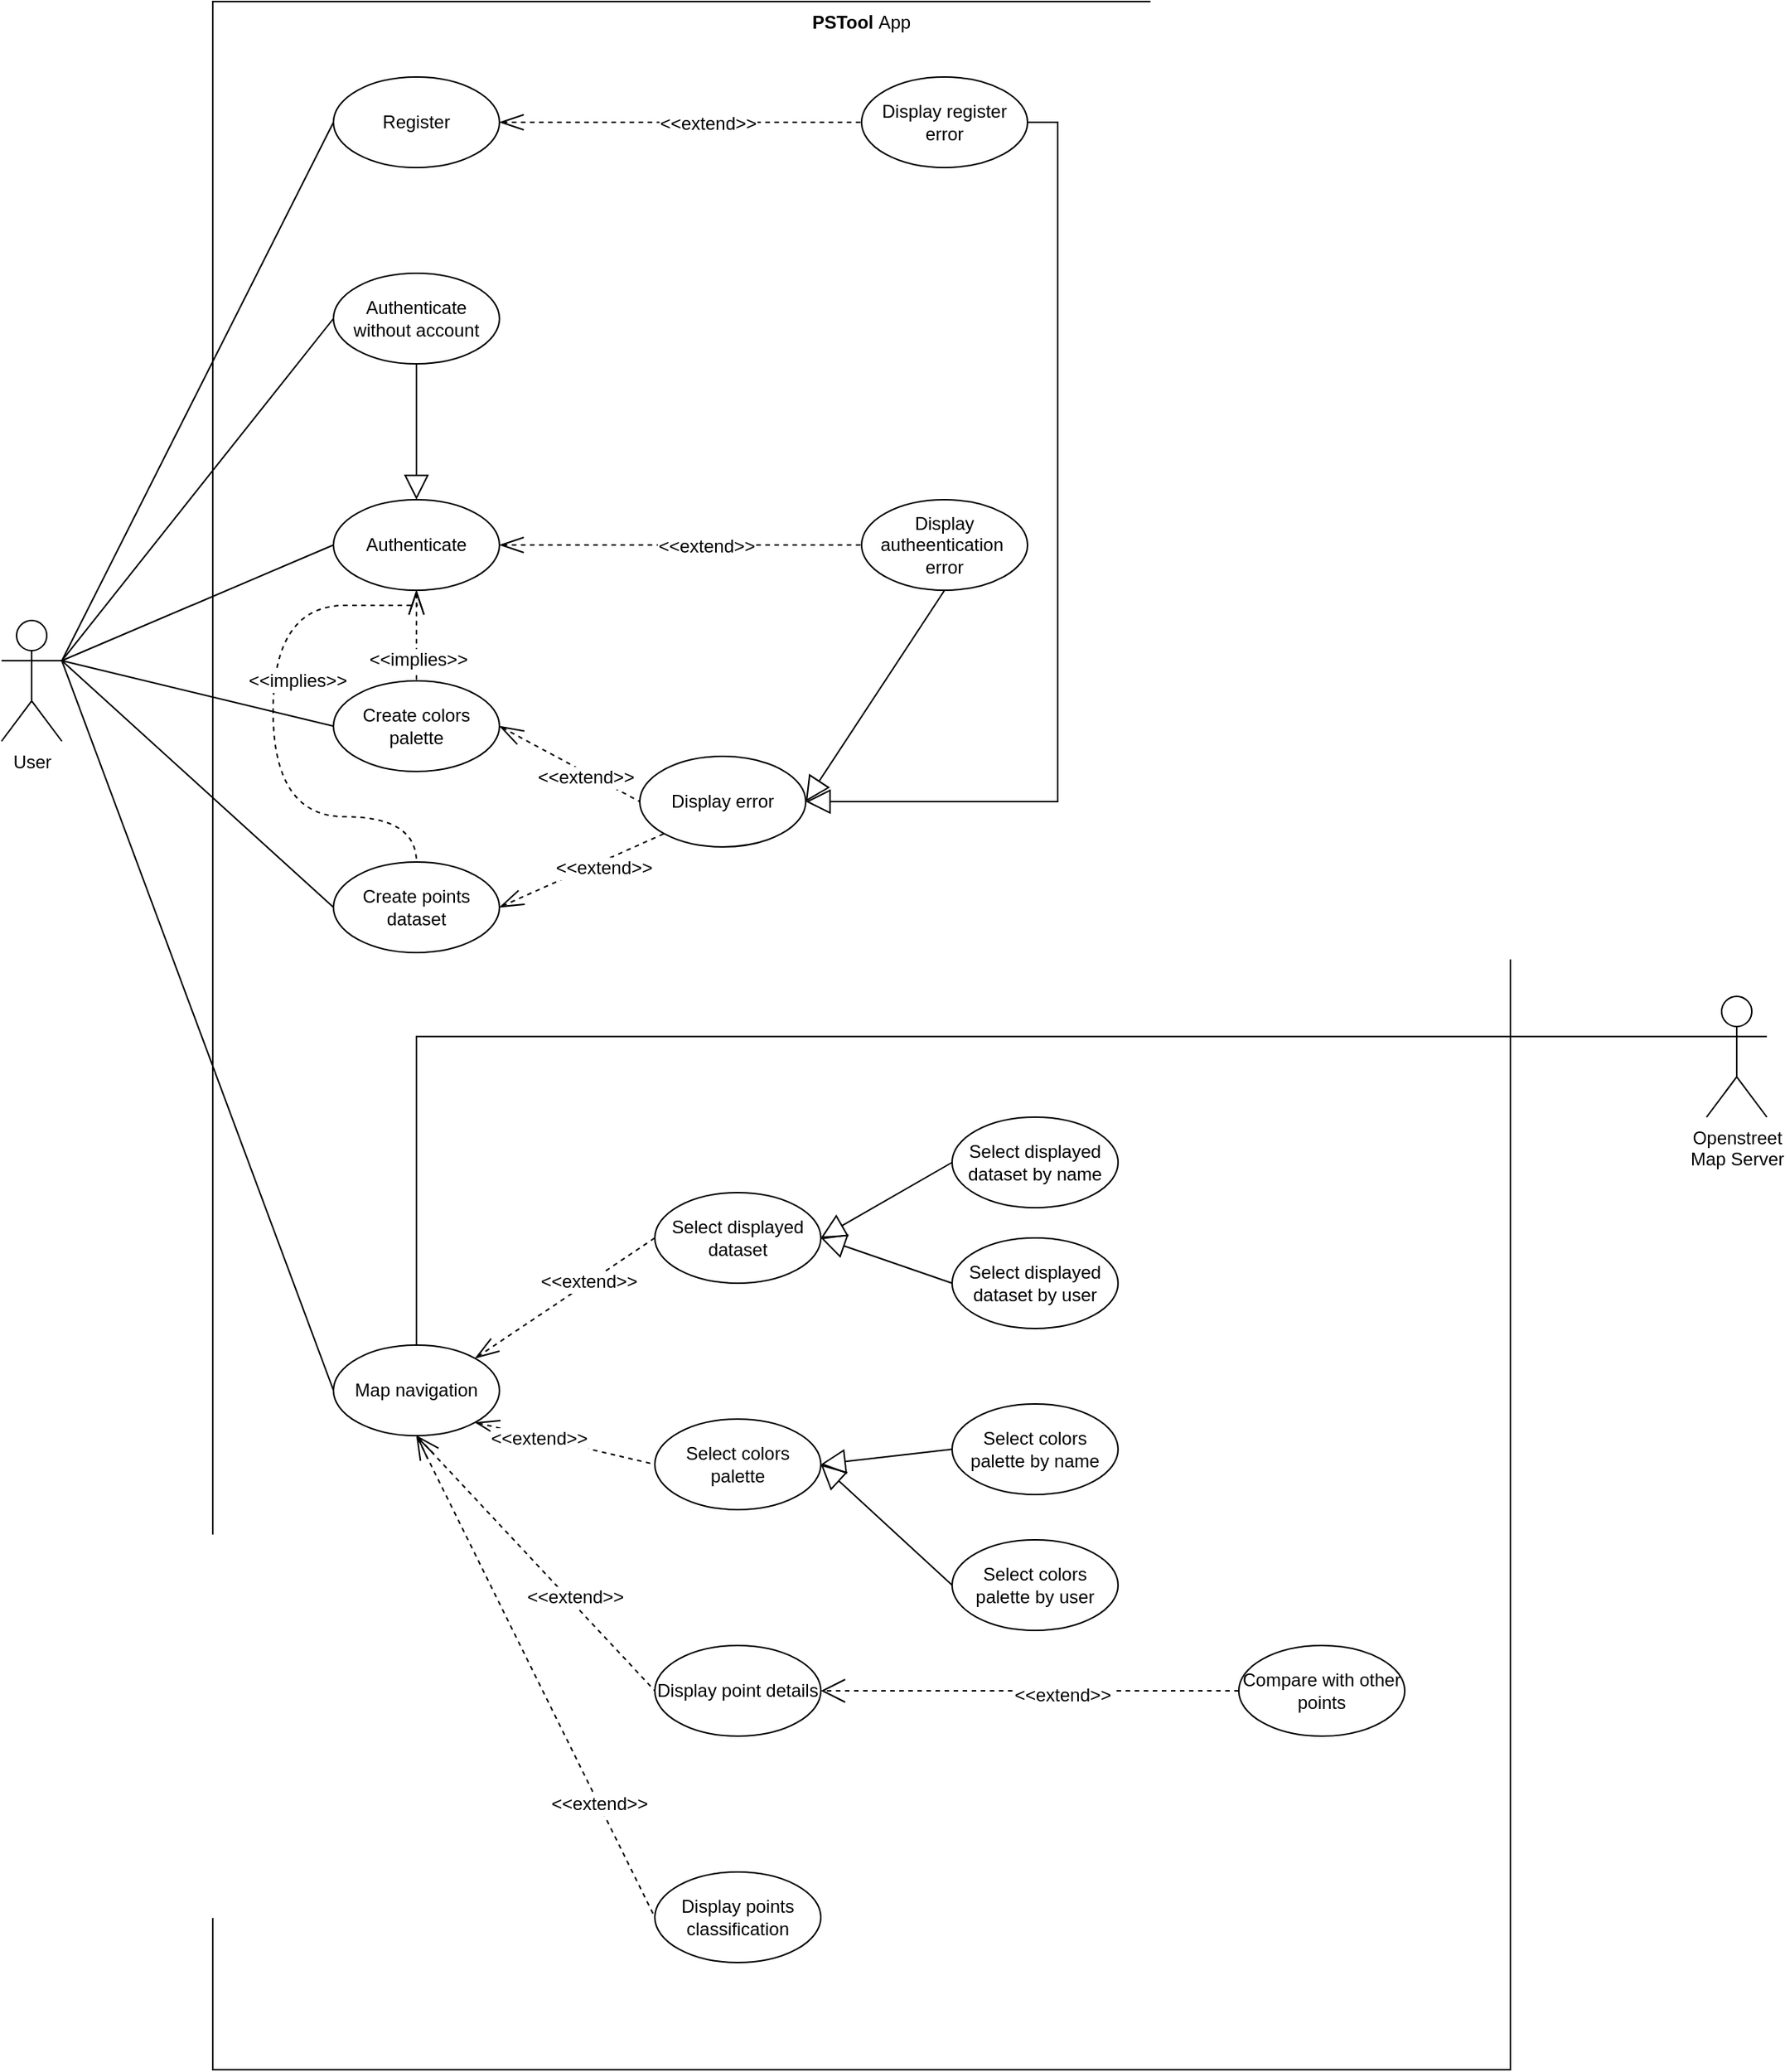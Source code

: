 <mxfile version="12.4.9" type="device"><diagram id="uk7FiBM70q5eBbs0g5Cf" name="Page-1"><mxGraphModel dx="1024" dy="1696" grid="1" gridSize="10" guides="1" tooltips="1" connect="1" arrows="1" fold="1" page="1" pageScale="1" pageWidth="827" pageHeight="1169" math="0" shadow="0"><root><mxCell id="0"/><mxCell id="1" parent="0"/><mxCell id="gFA6WQ6Zc0rNQoxwq_3O-4" value="&lt;b&gt;PSTool &lt;/b&gt;App" style="rounded=0;whiteSpace=wrap;html=1;labelBackgroundColor=none;verticalAlign=top;" vertex="1" parent="1"><mxGeometry x="180" y="-170" width="860" height="1370" as="geometry"/></mxCell><mxCell id="gFA6WQ6Zc0rNQoxwq_3O-34" style="rounded=0;orthogonalLoop=1;jettySize=auto;html=1;exitX=1;exitY=0.333;exitDx=0;exitDy=0;exitPerimeter=0;entryX=0;entryY=0.5;entryDx=0;entryDy=0;endArrow=none;endFill=0;" edge="1" parent="1" source="gFA6WQ6Zc0rNQoxwq_3O-1" target="gFA6WQ6Zc0rNQoxwq_3O-5"><mxGeometry relative="1" as="geometry"/></mxCell><mxCell id="gFA6WQ6Zc0rNQoxwq_3O-35" style="edgeStyle=none;rounded=0;orthogonalLoop=1;jettySize=auto;html=1;exitX=1;exitY=0.333;exitDx=0;exitDy=0;exitPerimeter=0;entryX=0;entryY=0.5;entryDx=0;entryDy=0;endArrow=none;endFill=0;" edge="1" parent="1" source="gFA6WQ6Zc0rNQoxwq_3O-1" target="gFA6WQ6Zc0rNQoxwq_3O-7"><mxGeometry relative="1" as="geometry"/></mxCell><mxCell id="gFA6WQ6Zc0rNQoxwq_3O-1" value="User" style="shape=umlActor;verticalLabelPosition=bottom;labelBackgroundColor=#ffffff;verticalAlign=top;html=1;outlineConnect=0;" vertex="1" parent="1"><mxGeometry x="40" y="240" width="40" height="80" as="geometry"/></mxCell><mxCell id="gFA6WQ6Zc0rNQoxwq_3O-48" style="edgeStyle=none;rounded=0;orthogonalLoop=1;jettySize=auto;html=1;exitX=1;exitY=0.5;exitDx=0;exitDy=0;entryX=0;entryY=0.5;entryDx=0;entryDy=0;dashed=1;startArrow=openThin;startFill=0;startSize=14;endArrow=none;endFill=0;endSize=14;" edge="1" parent="1" source="gFA6WQ6Zc0rNQoxwq_3O-5" target="gFA6WQ6Zc0rNQoxwq_3O-6"><mxGeometry relative="1" as="geometry"/></mxCell><mxCell id="gFA6WQ6Zc0rNQoxwq_3O-49" value="&amp;lt;&amp;lt;extend&amp;gt;&amp;gt;" style="text;html=1;align=center;verticalAlign=middle;resizable=0;points=[];labelBackgroundColor=#ffffff;" vertex="1" connectable="0" parent="gFA6WQ6Zc0rNQoxwq_3O-48"><mxGeometry x="0.15" y="-1" relative="1" as="geometry"><mxPoint as="offset"/></mxGeometry></mxCell><mxCell id="gFA6WQ6Zc0rNQoxwq_3O-5" value="Register" style="ellipse;whiteSpace=wrap;html=1;labelBackgroundColor=none;" vertex="1" parent="1"><mxGeometry x="260" y="-120" width="110" height="60" as="geometry"/></mxCell><mxCell id="gFA6WQ6Zc0rNQoxwq_3O-68" style="edgeStyle=orthogonalEdgeStyle;rounded=0;orthogonalLoop=1;jettySize=auto;html=1;exitX=1;exitY=0.5;exitDx=0;exitDy=0;entryX=1;entryY=0.5;entryDx=0;entryDy=0;startArrow=none;startFill=0;startSize=14;endArrow=block;endFill=0;endSize=14;" edge="1" parent="1" source="gFA6WQ6Zc0rNQoxwq_3O-6" target="gFA6WQ6Zc0rNQoxwq_3O-17"><mxGeometry relative="1" as="geometry"/></mxCell><mxCell id="gFA6WQ6Zc0rNQoxwq_3O-6" value="Display register error" style="ellipse;whiteSpace=wrap;html=1;labelBackgroundColor=none;" vertex="1" parent="1"><mxGeometry x="610" y="-120" width="110" height="60" as="geometry"/></mxCell><mxCell id="gFA6WQ6Zc0rNQoxwq_3O-47" style="edgeStyle=none;rounded=0;orthogonalLoop=1;jettySize=auto;html=1;exitX=1;exitY=0.5;exitDx=0;exitDy=0;entryX=0;entryY=0.5;entryDx=0;entryDy=0;dashed=1;startArrow=openThin;startFill=0;startSize=14;endArrow=none;endFill=0;endSize=14;" edge="1" parent="1" source="gFA6WQ6Zc0rNQoxwq_3O-7" target="gFA6WQ6Zc0rNQoxwq_3O-16"><mxGeometry relative="1" as="geometry"/></mxCell><mxCell id="gFA6WQ6Zc0rNQoxwq_3O-50" value="&amp;lt;&amp;lt;extend&amp;gt;&amp;gt;" style="text;html=1;align=center;verticalAlign=middle;resizable=0;points=[];labelBackgroundColor=#ffffff;" vertex="1" connectable="0" parent="gFA6WQ6Zc0rNQoxwq_3O-47"><mxGeometry x="0.142" y="-1" relative="1" as="geometry"><mxPoint as="offset"/></mxGeometry></mxCell><mxCell id="gFA6WQ6Zc0rNQoxwq_3O-60" style="edgeStyle=none;rounded=0;orthogonalLoop=1;jettySize=auto;html=1;exitX=0.5;exitY=1;exitDx=0;exitDy=0;entryX=0.5;entryY=0;entryDx=0;entryDy=0;dashed=1;startArrow=openThin;startFill=0;startSize=14;endArrow=none;endFill=0;endSize=14;" edge="1" parent="1" source="gFA6WQ6Zc0rNQoxwq_3O-7" target="gFA6WQ6Zc0rNQoxwq_3O-22"><mxGeometry relative="1" as="geometry"/></mxCell><mxCell id="gFA6WQ6Zc0rNQoxwq_3O-61" value="&amp;lt;&amp;lt;implies&amp;gt;&amp;gt;" style="text;html=1;align=center;verticalAlign=middle;resizable=0;points=[];labelBackgroundColor=#ffffff;" vertex="1" connectable="0" parent="gFA6WQ6Zc0rNQoxwq_3O-60"><mxGeometry x="0.524" y="1" relative="1" as="geometry"><mxPoint as="offset"/></mxGeometry></mxCell><mxCell id="gFA6WQ6Zc0rNQoxwq_3O-7" value="Authenticate" style="ellipse;whiteSpace=wrap;html=1;labelBackgroundColor=none;" vertex="1" parent="1"><mxGeometry x="260" y="160" width="110" height="60" as="geometry"/></mxCell><mxCell id="gFA6WQ6Zc0rNQoxwq_3O-39" style="edgeStyle=none;rounded=0;orthogonalLoop=1;jettySize=auto;html=1;exitX=0;exitY=0.5;exitDx=0;exitDy=0;entryX=1;entryY=0.333;entryDx=0;entryDy=0;entryPerimeter=0;endArrow=none;endFill=0;" edge="1" parent="1" source="gFA6WQ6Zc0rNQoxwq_3O-8" target="gFA6WQ6Zc0rNQoxwq_3O-1"><mxGeometry relative="1" as="geometry"/></mxCell><mxCell id="gFA6WQ6Zc0rNQoxwq_3O-66" style="edgeStyle=orthogonalEdgeStyle;curved=1;rounded=0;orthogonalLoop=1;jettySize=auto;html=1;exitX=0.5;exitY=1;exitDx=0;exitDy=0;entryX=0.5;entryY=0;entryDx=0;entryDy=0;startArrow=none;startFill=0;startSize=14;endArrow=block;endFill=0;endSize=14;" edge="1" parent="1" source="gFA6WQ6Zc0rNQoxwq_3O-8" target="gFA6WQ6Zc0rNQoxwq_3O-7"><mxGeometry relative="1" as="geometry"/></mxCell><mxCell id="gFA6WQ6Zc0rNQoxwq_3O-8" value="Authenticate without account" style="ellipse;whiteSpace=wrap;html=1;labelBackgroundColor=none;" vertex="1" parent="1"><mxGeometry x="260" y="10" width="110" height="60" as="geometry"/></mxCell><mxCell id="gFA6WQ6Zc0rNQoxwq_3O-75" style="edgeStyle=orthogonalEdgeStyle;rounded=0;orthogonalLoop=1;jettySize=auto;html=1;exitX=0;exitY=0.333;exitDx=0;exitDy=0;exitPerimeter=0;entryX=0.5;entryY=0;entryDx=0;entryDy=0;startArrow=none;startFill=0;startSize=14;endArrow=none;endFill=0;endSize=14;" edge="1" parent="1" source="gFA6WQ6Zc0rNQoxwq_3O-13" target="gFA6WQ6Zc0rNQoxwq_3O-18"><mxGeometry relative="1" as="geometry"/></mxCell><mxCell id="gFA6WQ6Zc0rNQoxwq_3O-13" value="&lt;div&gt;Openstreet&lt;/div&gt;&lt;div&gt;Map Server&lt;br&gt;&lt;/div&gt;" style="shape=umlActor;verticalLabelPosition=bottom;labelBackgroundColor=#ffffff;verticalAlign=top;html=1;outlineConnect=0;" vertex="1" parent="1"><mxGeometry x="1170" y="489" width="40" height="80" as="geometry"/></mxCell><mxCell id="gFA6WQ6Zc0rNQoxwq_3O-67" style="rounded=0;orthogonalLoop=1;jettySize=auto;html=1;exitX=0.5;exitY=1;exitDx=0;exitDy=0;entryX=1;entryY=0.5;entryDx=0;entryDy=0;startArrow=none;startFill=0;startSize=14;endArrow=block;endFill=0;endSize=14;" edge="1" parent="1" source="gFA6WQ6Zc0rNQoxwq_3O-16" target="gFA6WQ6Zc0rNQoxwq_3O-17"><mxGeometry relative="1" as="geometry"/></mxCell><mxCell id="gFA6WQ6Zc0rNQoxwq_3O-16" value="Display autheentication&amp;nbsp; error" style="ellipse;whiteSpace=wrap;html=1;labelBackgroundColor=none;" vertex="1" parent="1"><mxGeometry x="610" y="160" width="110" height="60" as="geometry"/></mxCell><mxCell id="gFA6WQ6Zc0rNQoxwq_3O-17" value="Display error" style="ellipse;whiteSpace=wrap;html=1;labelBackgroundColor=none;" vertex="1" parent="1"><mxGeometry x="463" y="330" width="110" height="60" as="geometry"/></mxCell><mxCell id="gFA6WQ6Zc0rNQoxwq_3O-40" style="edgeStyle=none;rounded=0;orthogonalLoop=1;jettySize=auto;html=1;exitX=0;exitY=0.5;exitDx=0;exitDy=0;entryX=1;entryY=0.333;entryDx=0;entryDy=0;entryPerimeter=0;endArrow=none;endFill=0;" edge="1" parent="1" source="gFA6WQ6Zc0rNQoxwq_3O-18" target="gFA6WQ6Zc0rNQoxwq_3O-1"><mxGeometry relative="1" as="geometry"/></mxCell><mxCell id="gFA6WQ6Zc0rNQoxwq_3O-51" style="edgeStyle=none;rounded=0;orthogonalLoop=1;jettySize=auto;html=1;exitX=1;exitY=0;exitDx=0;exitDy=0;entryX=0;entryY=0.5;entryDx=0;entryDy=0;dashed=1;startArrow=openThin;startFill=0;startSize=14;endArrow=none;endFill=0;endSize=14;" edge="1" parent="1" source="gFA6WQ6Zc0rNQoxwq_3O-18" target="gFA6WQ6Zc0rNQoxwq_3O-19"><mxGeometry relative="1" as="geometry"/></mxCell><mxCell id="gFA6WQ6Zc0rNQoxwq_3O-52" value="&amp;lt;&amp;lt;extend&amp;gt;&amp;gt;" style="text;html=1;align=center;verticalAlign=middle;resizable=0;points=[];labelBackgroundColor=#ffffff;" vertex="1" connectable="0" parent="gFA6WQ6Zc0rNQoxwq_3O-51"><mxGeometry x="0.267" y="1" relative="1" as="geometry"><mxPoint as="offset"/></mxGeometry></mxCell><mxCell id="gFA6WQ6Zc0rNQoxwq_3O-53" style="edgeStyle=none;rounded=0;orthogonalLoop=1;jettySize=auto;html=1;exitX=1;exitY=1;exitDx=0;exitDy=0;entryX=0;entryY=0.5;entryDx=0;entryDy=0;dashed=1;startArrow=openThin;startFill=0;startSize=14;endArrow=none;endFill=0;endSize=14;" edge="1" parent="1" source="gFA6WQ6Zc0rNQoxwq_3O-18" target="gFA6WQ6Zc0rNQoxwq_3O-20"><mxGeometry relative="1" as="geometry"/></mxCell><mxCell id="gFA6WQ6Zc0rNQoxwq_3O-54" value="&amp;lt;&amp;lt;extend&amp;gt;&amp;gt;" style="text;html=1;align=center;verticalAlign=middle;resizable=0;points=[];labelBackgroundColor=#ffffff;" vertex="1" connectable="0" parent="gFA6WQ6Zc0rNQoxwq_3O-53"><mxGeometry x="-0.286" y="-1" relative="1" as="geometry"><mxPoint as="offset"/></mxGeometry></mxCell><mxCell id="gFA6WQ6Zc0rNQoxwq_3O-55" style="edgeStyle=none;rounded=0;orthogonalLoop=1;jettySize=auto;html=1;exitX=0.5;exitY=1;exitDx=0;exitDy=0;entryX=0;entryY=0.5;entryDx=0;entryDy=0;dashed=1;startArrow=openThin;startFill=0;startSize=14;endArrow=none;endFill=0;endSize=14;" edge="1" parent="1" source="gFA6WQ6Zc0rNQoxwq_3O-18" target="gFA6WQ6Zc0rNQoxwq_3O-24"><mxGeometry relative="1" as="geometry"/></mxCell><mxCell id="gFA6WQ6Zc0rNQoxwq_3O-56" value="&amp;lt;&amp;lt;extend&amp;gt;&amp;gt;" style="text;html=1;align=center;verticalAlign=middle;resizable=0;points=[];labelBackgroundColor=#ffffff;" vertex="1" connectable="0" parent="gFA6WQ6Zc0rNQoxwq_3O-55"><mxGeometry x="0.282" y="3" relative="1" as="geometry"><mxPoint x="1" as="offset"/></mxGeometry></mxCell><mxCell id="gFA6WQ6Zc0rNQoxwq_3O-57" style="edgeStyle=none;rounded=0;orthogonalLoop=1;jettySize=auto;html=1;exitX=0.5;exitY=1;exitDx=0;exitDy=0;entryX=0;entryY=0.5;entryDx=0;entryDy=0;dashed=1;startArrow=openThin;startFill=0;startSize=14;endArrow=none;endFill=0;endSize=14;" edge="1" parent="1" source="gFA6WQ6Zc0rNQoxwq_3O-18" target="gFA6WQ6Zc0rNQoxwq_3O-33"><mxGeometry relative="1" as="geometry"/></mxCell><mxCell id="gFA6WQ6Zc0rNQoxwq_3O-58" value="&amp;lt;&amp;lt;extend&amp;gt;&amp;gt;" style="text;html=1;align=center;verticalAlign=middle;resizable=0;points=[];labelBackgroundColor=#ffffff;" vertex="1" connectable="0" parent="gFA6WQ6Zc0rNQoxwq_3O-57"><mxGeometry x="0.527" relative="1" as="geometry"><mxPoint as="offset"/></mxGeometry></mxCell><mxCell id="gFA6WQ6Zc0rNQoxwq_3O-18" value="Map navigation" style="ellipse;whiteSpace=wrap;html=1;labelBackgroundColor=none;" vertex="1" parent="1"><mxGeometry x="260" y="720" width="110" height="60" as="geometry"/></mxCell><mxCell id="gFA6WQ6Zc0rNQoxwq_3O-19" value="Select displayed dataset" style="ellipse;whiteSpace=wrap;html=1;labelBackgroundColor=none;" vertex="1" parent="1"><mxGeometry x="473" y="619" width="110" height="60" as="geometry"/></mxCell><mxCell id="gFA6WQ6Zc0rNQoxwq_3O-20" value="Select colors palette" style="ellipse;whiteSpace=wrap;html=1;labelBackgroundColor=none;" vertex="1" parent="1"><mxGeometry x="473" y="769" width="110" height="60" as="geometry"/></mxCell><mxCell id="gFA6WQ6Zc0rNQoxwq_3O-37" style="edgeStyle=none;rounded=0;orthogonalLoop=1;jettySize=auto;html=1;exitX=0;exitY=0.5;exitDx=0;exitDy=0;entryX=1;entryY=0.333;entryDx=0;entryDy=0;entryPerimeter=0;endArrow=none;endFill=0;" edge="1" parent="1" source="gFA6WQ6Zc0rNQoxwq_3O-22" target="gFA6WQ6Zc0rNQoxwq_3O-1"><mxGeometry relative="1" as="geometry"/></mxCell><mxCell id="gFA6WQ6Zc0rNQoxwq_3O-45" style="edgeStyle=none;rounded=0;orthogonalLoop=1;jettySize=auto;html=1;exitX=1;exitY=0.5;exitDx=0;exitDy=0;entryX=0;entryY=0.5;entryDx=0;entryDy=0;dashed=1;startArrow=openThin;startFill=0;startSize=14;endArrow=none;endFill=0;endSize=14;" edge="1" parent="1" source="gFA6WQ6Zc0rNQoxwq_3O-22" target="gFA6WQ6Zc0rNQoxwq_3O-17"><mxGeometry relative="1" as="geometry"/></mxCell><mxCell id="gFA6WQ6Zc0rNQoxwq_3O-46" value="&amp;lt;&amp;lt;extend&amp;gt;&amp;gt;" style="text;html=1;align=center;verticalAlign=middle;resizable=0;points=[];labelBackgroundColor=#ffffff;" vertex="1" connectable="0" parent="gFA6WQ6Zc0rNQoxwq_3O-45"><mxGeometry x="0.256" y="-3" relative="1" as="geometry"><mxPoint as="offset"/></mxGeometry></mxCell><mxCell id="gFA6WQ6Zc0rNQoxwq_3O-22" value="Create colors palette" style="ellipse;whiteSpace=wrap;html=1;labelBackgroundColor=none;" vertex="1" parent="1"><mxGeometry x="260" y="280" width="110" height="60" as="geometry"/></mxCell><mxCell id="gFA6WQ6Zc0rNQoxwq_3O-38" style="edgeStyle=none;rounded=0;orthogonalLoop=1;jettySize=auto;html=1;exitX=0;exitY=0.5;exitDx=0;exitDy=0;entryX=1;entryY=0.333;entryDx=0;entryDy=0;entryPerimeter=0;endArrow=none;endFill=0;" edge="1" parent="1" source="gFA6WQ6Zc0rNQoxwq_3O-23" target="gFA6WQ6Zc0rNQoxwq_3O-1"><mxGeometry relative="1" as="geometry"/></mxCell><mxCell id="gFA6WQ6Zc0rNQoxwq_3O-41" style="edgeStyle=none;rounded=0;orthogonalLoop=1;jettySize=auto;html=1;exitX=1;exitY=0.5;exitDx=0;exitDy=0;entryX=0;entryY=1;entryDx=0;entryDy=0;endArrow=none;endFill=0;dashed=1;startArrow=openThin;startFill=0;endSize=14;startSize=14;" edge="1" parent="1" source="gFA6WQ6Zc0rNQoxwq_3O-23" target="gFA6WQ6Zc0rNQoxwq_3O-17"><mxGeometry relative="1" as="geometry"/></mxCell><mxCell id="gFA6WQ6Zc0rNQoxwq_3O-43" value="&amp;lt;&amp;lt;extend&amp;gt;&amp;gt;" style="text;html=1;align=center;verticalAlign=middle;resizable=0;points=[];labelBackgroundColor=#ffffff;" vertex="1" connectable="0" parent="gFA6WQ6Zc0rNQoxwq_3O-41"><mxGeometry x="0.219" y="-4" relative="1" as="geometry"><mxPoint as="offset"/></mxGeometry></mxCell><mxCell id="gFA6WQ6Zc0rNQoxwq_3O-23" value="Create points dataset" style="ellipse;whiteSpace=wrap;html=1;labelBackgroundColor=none;" vertex="1" parent="1"><mxGeometry x="260" y="400" width="110" height="60" as="geometry"/></mxCell><mxCell id="gFA6WQ6Zc0rNQoxwq_3O-24" value="Display point details" style="ellipse;whiteSpace=wrap;html=1;labelBackgroundColor=none;" vertex="1" parent="1"><mxGeometry x="473" y="919" width="110" height="60" as="geometry"/></mxCell><mxCell id="gFA6WQ6Zc0rNQoxwq_3O-73" style="edgeStyle=none;rounded=0;orthogonalLoop=1;jettySize=auto;html=1;exitX=0;exitY=0.5;exitDx=0;exitDy=0;entryX=1;entryY=0.5;entryDx=0;entryDy=0;startArrow=none;startFill=0;startSize=14;endArrow=open;endFill=0;endSize=14;dashed=1;" edge="1" parent="1" source="gFA6WQ6Zc0rNQoxwq_3O-26" target="gFA6WQ6Zc0rNQoxwq_3O-24"><mxGeometry relative="1" as="geometry"/></mxCell><mxCell id="gFA6WQ6Zc0rNQoxwq_3O-74" value="&amp;lt;&amp;lt;extend&amp;gt;&amp;gt;" style="text;html=1;align=center;verticalAlign=middle;resizable=0;points=[];labelBackgroundColor=#ffffff;" vertex="1" connectable="0" parent="gFA6WQ6Zc0rNQoxwq_3O-73"><mxGeometry x="-0.153" y="3" relative="1" as="geometry"><mxPoint as="offset"/></mxGeometry></mxCell><mxCell id="gFA6WQ6Zc0rNQoxwq_3O-26" value="Compare with other points" style="ellipse;whiteSpace=wrap;html=1;labelBackgroundColor=none;" vertex="1" parent="1"><mxGeometry x="860" y="919" width="110" height="60" as="geometry"/></mxCell><mxCell id="gFA6WQ6Zc0rNQoxwq_3O-70" style="edgeStyle=none;rounded=0;orthogonalLoop=1;jettySize=auto;html=1;exitX=0;exitY=0.5;exitDx=0;exitDy=0;startArrow=none;startFill=0;startSize=14;endArrow=block;endFill=0;endSize=14;entryX=1;entryY=0.5;entryDx=0;entryDy=0;" edge="1" parent="1" source="gFA6WQ6Zc0rNQoxwq_3O-27" target="gFA6WQ6Zc0rNQoxwq_3O-19"><mxGeometry relative="1" as="geometry"><mxPoint x="580" y="610" as="targetPoint"/></mxGeometry></mxCell><mxCell id="gFA6WQ6Zc0rNQoxwq_3O-27" value="Select displayed dataset by user" style="ellipse;whiteSpace=wrap;html=1;labelBackgroundColor=none;" vertex="1" parent="1"><mxGeometry x="670" y="649" width="110" height="60" as="geometry"/></mxCell><mxCell id="gFA6WQ6Zc0rNQoxwq_3O-69" style="rounded=0;orthogonalLoop=1;jettySize=auto;html=1;exitX=0;exitY=0.5;exitDx=0;exitDy=0;entryX=1;entryY=0.5;entryDx=0;entryDy=0;startArrow=none;startFill=0;startSize=14;endArrow=block;endFill=0;endSize=14;" edge="1" parent="1" source="gFA6WQ6Zc0rNQoxwq_3O-28" target="gFA6WQ6Zc0rNQoxwq_3O-19"><mxGeometry relative="1" as="geometry"/></mxCell><mxCell id="gFA6WQ6Zc0rNQoxwq_3O-28" value="Select displayed dataset by name" style="ellipse;whiteSpace=wrap;html=1;labelBackgroundColor=none;" vertex="1" parent="1"><mxGeometry x="670" y="569" width="110" height="60" as="geometry"/></mxCell><mxCell id="gFA6WQ6Zc0rNQoxwq_3O-71" style="edgeStyle=none;rounded=0;orthogonalLoop=1;jettySize=auto;html=1;exitX=0;exitY=0.5;exitDx=0;exitDy=0;entryX=1;entryY=0.5;entryDx=0;entryDy=0;startArrow=none;startFill=0;startSize=14;endArrow=block;endFill=0;endSize=14;" edge="1" parent="1" source="gFA6WQ6Zc0rNQoxwq_3O-30" target="gFA6WQ6Zc0rNQoxwq_3O-20"><mxGeometry relative="1" as="geometry"/></mxCell><mxCell id="gFA6WQ6Zc0rNQoxwq_3O-30" value="Select colors palette by name" style="ellipse;whiteSpace=wrap;html=1;labelBackgroundColor=none;" vertex="1" parent="1"><mxGeometry x="670" y="759" width="110" height="60" as="geometry"/></mxCell><mxCell id="gFA6WQ6Zc0rNQoxwq_3O-72" style="edgeStyle=none;rounded=0;orthogonalLoop=1;jettySize=auto;html=1;exitX=0;exitY=0.5;exitDx=0;exitDy=0;startArrow=none;startFill=0;startSize=14;endArrow=block;endFill=0;endSize=14;entryX=1;entryY=0.5;entryDx=0;entryDy=0;" edge="1" parent="1" source="gFA6WQ6Zc0rNQoxwq_3O-31" target="gFA6WQ6Zc0rNQoxwq_3O-20"><mxGeometry relative="1" as="geometry"><mxPoint x="580" y="760" as="targetPoint"/></mxGeometry></mxCell><mxCell id="gFA6WQ6Zc0rNQoxwq_3O-31" value="Select colors palette by user" style="ellipse;whiteSpace=wrap;html=1;labelBackgroundColor=none;" vertex="1" parent="1"><mxGeometry x="670" y="849" width="110" height="60" as="geometry"/></mxCell><mxCell id="gFA6WQ6Zc0rNQoxwq_3O-33" value="Display points classification" style="ellipse;whiteSpace=wrap;html=1;labelBackgroundColor=none;" vertex="1" parent="1"><mxGeometry x="473" y="1069" width="110" height="60" as="geometry"/></mxCell><mxCell id="gFA6WQ6Zc0rNQoxwq_3O-63" style="edgeStyle=orthogonalEdgeStyle;rounded=0;orthogonalLoop=1;jettySize=auto;html=1;entryX=0.5;entryY=0;entryDx=0;entryDy=0;dashed=1;startArrow=openThin;startFill=0;startSize=14;endArrow=none;endFill=0;endSize=14;curved=1;exitX=0.5;exitY=1;exitDx=0;exitDy=0;" edge="1" parent="1" source="gFA6WQ6Zc0rNQoxwq_3O-7" target="gFA6WQ6Zc0rNQoxwq_3O-23"><mxGeometry relative="1" as="geometry"><mxPoint x="100" y="80" as="sourcePoint"/><Array as="points"><mxPoint x="316" y="230"/><mxPoint x="220" y="230"/><mxPoint x="220" y="370"/><mxPoint x="316" y="370"/></Array></mxGeometry></mxCell><mxCell id="gFA6WQ6Zc0rNQoxwq_3O-64" value="&amp;lt;&amp;lt;implies&amp;gt;&amp;gt;" style="text;html=1;align=center;verticalAlign=middle;resizable=0;points=[];labelBackgroundColor=#ffffff;" vertex="1" connectable="0" parent="gFA6WQ6Zc0rNQoxwq_3O-63"><mxGeometry x="-0.508" y="50" relative="1" as="geometry"><mxPoint as="offset"/></mxGeometry></mxCell></root></mxGraphModel></diagram></mxfile>